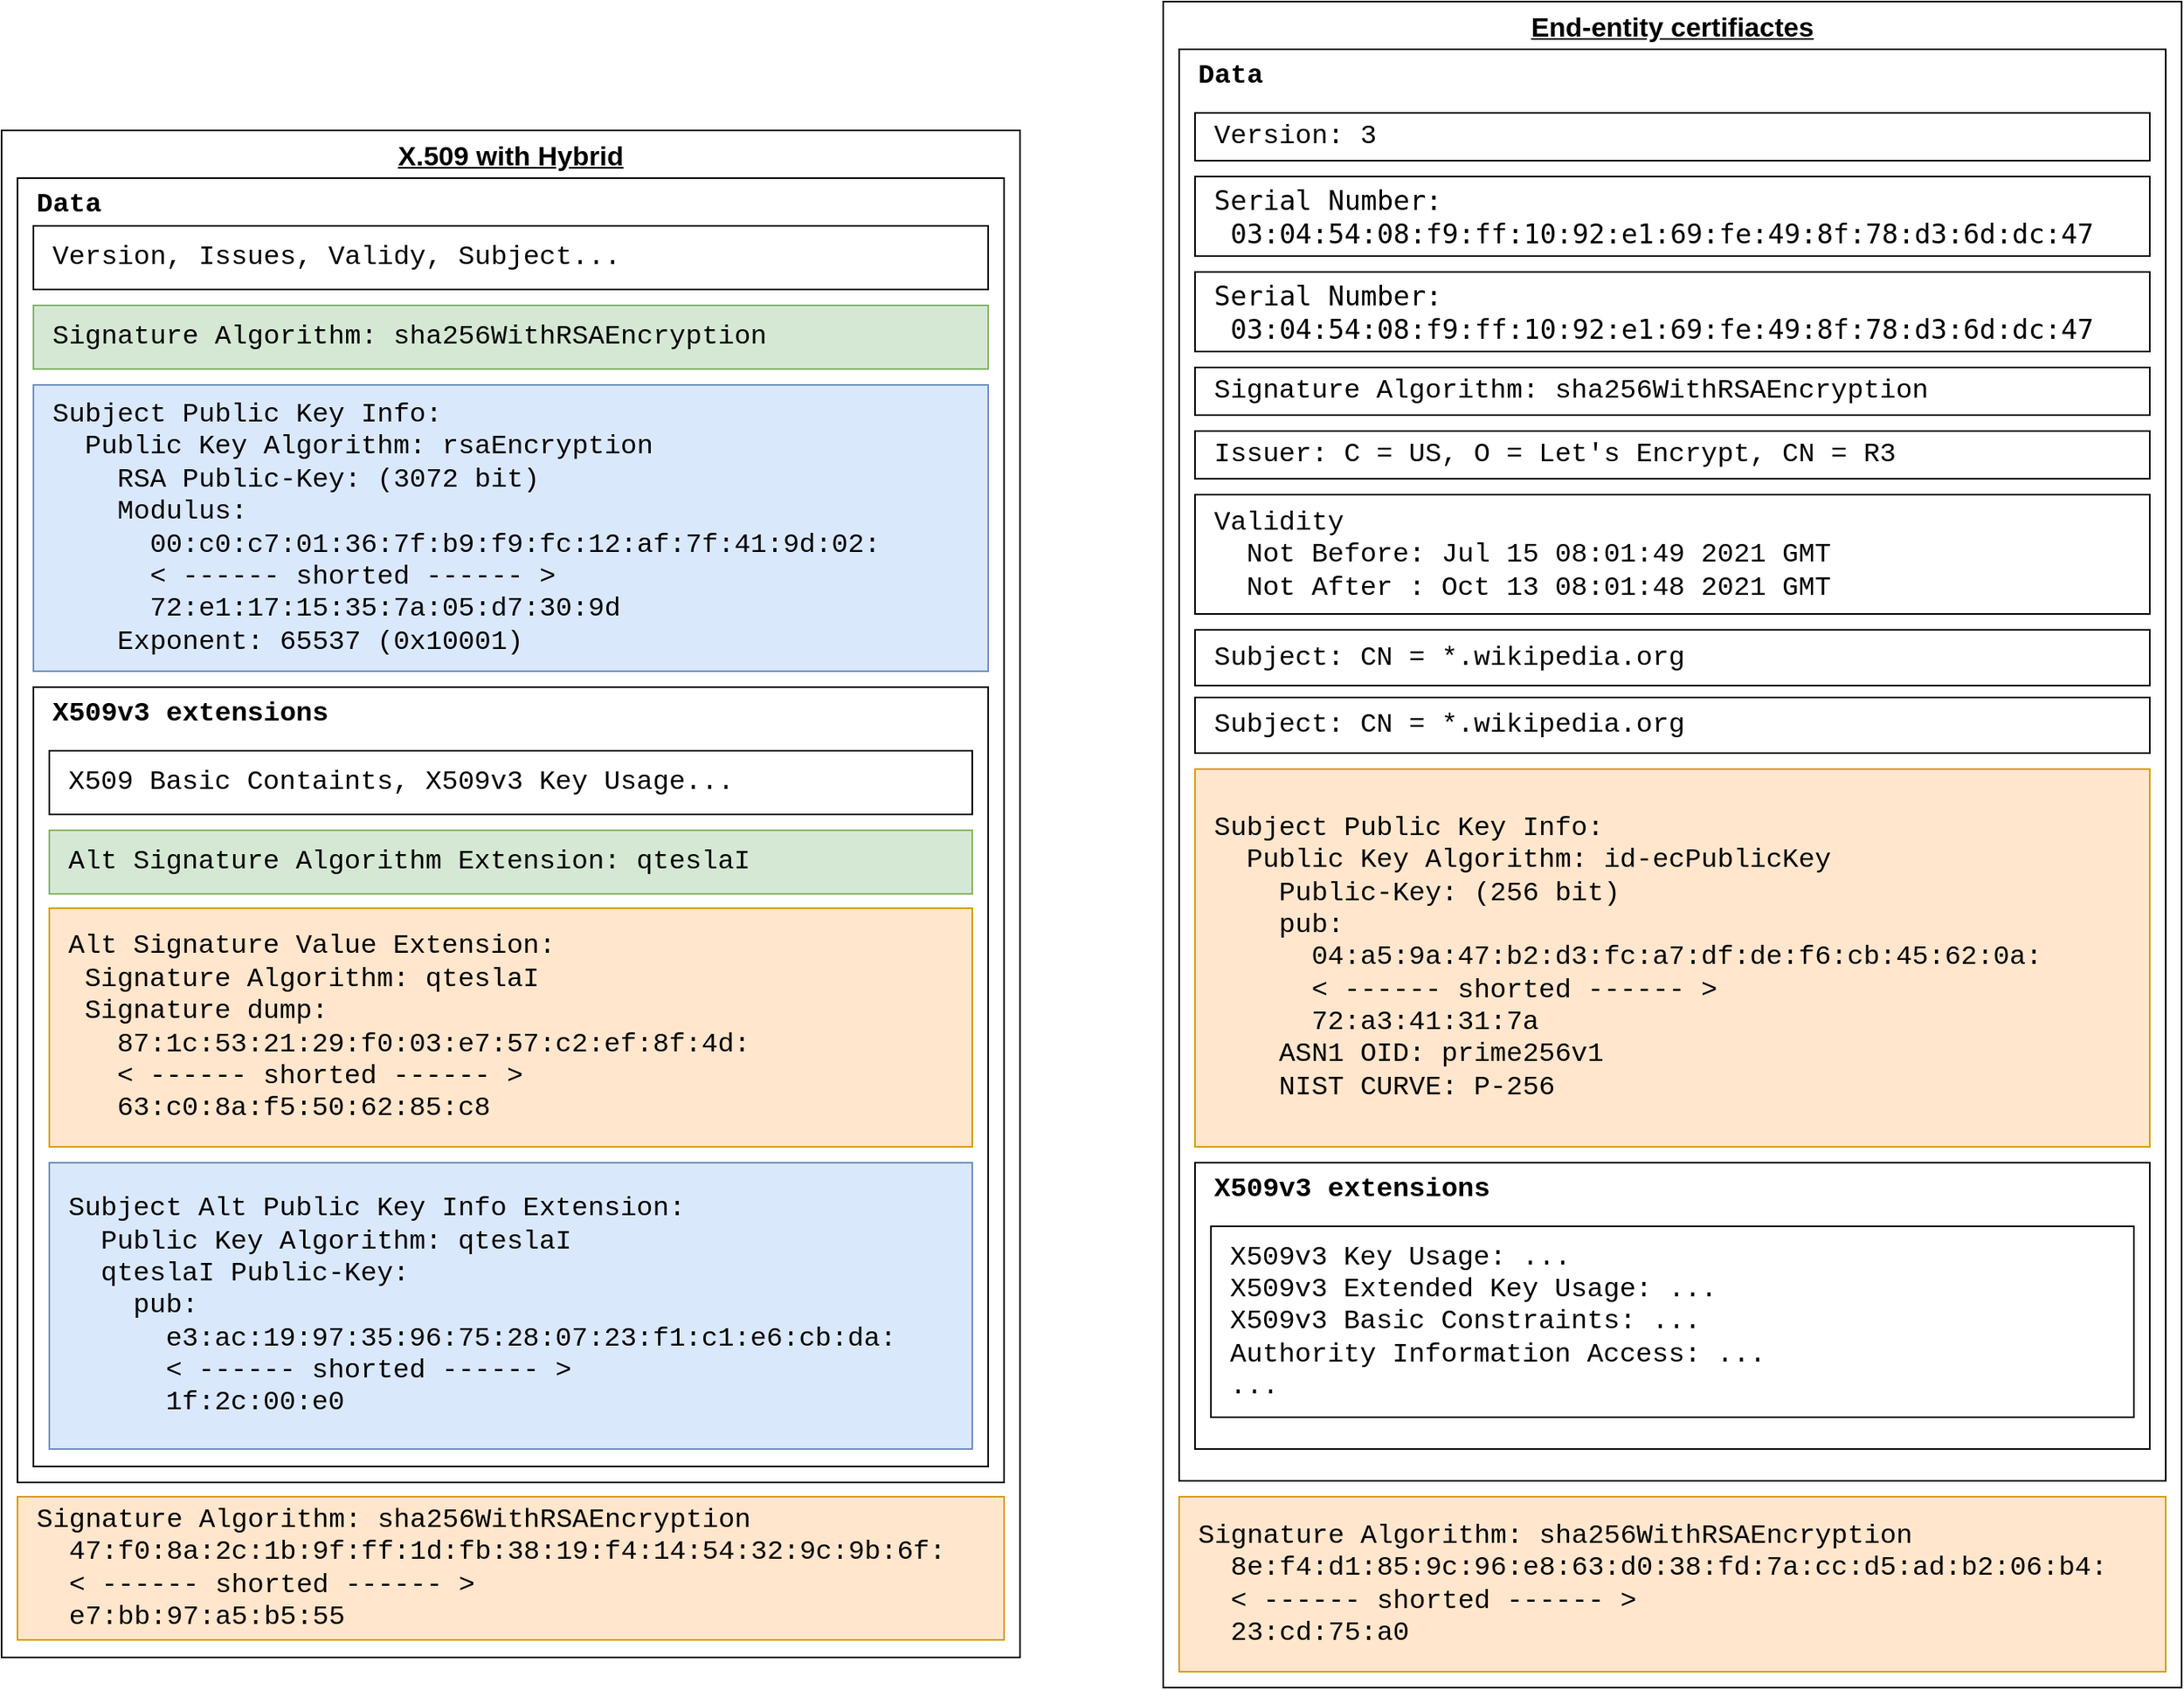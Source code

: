 <mxfile version="15.9.1" type="github">
  <diagram id="rRFUTKCY2RcfOUQnv4tR" name="Page-1">
    <mxGraphModel dx="1778" dy="988" grid="1" gridSize="10" guides="1" tooltips="1" connect="1" arrows="1" fold="1" page="1" pageScale="1" pageWidth="827" pageHeight="1169" math="0" shadow="0">
      <root>
        <mxCell id="0" />
        <mxCell id="1" parent="0" />
        <mxCell id="j4lKWAqUsnPBpEF1H8we-1" value="X.509 with Hybrid" style="rounded=0;whiteSpace=wrap;html=1;verticalAlign=top;fontSize=17;align=center;fontStyle=5" parent="1" vertex="1">
          <mxGeometry x="80" y="190" width="640" height="960" as="geometry" />
        </mxCell>
        <mxCell id="j4lKWAqUsnPBpEF1H8we-3" value="Data" style="rounded=0;whiteSpace=wrap;html=1;fontSize=17;verticalAlign=top;fontFamily=Courier New;align=left;spacingLeft=10;fontStyle=1" parent="1" vertex="1">
          <mxGeometry x="90" y="220" width="620" height="820" as="geometry" />
        </mxCell>
        <mxCell id="j4lKWAqUsnPBpEF1H8we-5" value="&lt;div style=&quot;font-size: 17px;&quot;&gt;&lt;font style=&quot;font-size: 17px;&quot;&gt;Version, Issues, Validy, Subject...&lt;br style=&quot;font-size: 17px;&quot;&gt;&lt;/font&gt;&lt;/div&gt;" style="rounded=0;whiteSpace=wrap;html=1;fontSize=17;fontFamily=Courier New;align=left;spacingLeft=10;" parent="1" vertex="1">
          <mxGeometry x="100" y="250" width="600" height="40" as="geometry" />
        </mxCell>
        <mxCell id="j4lKWAqUsnPBpEF1H8we-6" value="Subject Public Key Info:&lt;br&gt;&amp;nbsp; Public Key Algorithm: rsaEncryption&lt;br&gt;&amp;nbsp;&amp;nbsp;&amp;nbsp; RSA Public-Key: (3072 bit)&lt;br&gt;&amp;nbsp;&amp;nbsp;&amp;nbsp; Modulus:&lt;br&gt;&amp;nbsp;&amp;nbsp;&amp;nbsp;&amp;nbsp;&amp;nbsp; 00:c0:c7:01:36:7f:b9:f9:fc:12:af:7f:41:9d:02:&lt;br&gt;&amp;nbsp;&amp;nbsp;&amp;nbsp;&amp;nbsp;&amp;nbsp; &amp;lt; ------ shorted ------ &amp;gt;&lt;br&gt;&amp;nbsp;&amp;nbsp;&amp;nbsp;&amp;nbsp;&amp;nbsp; 72:e1:17:15:35:7a:05:d7:30:9d&lt;br&gt;&amp;nbsp;&amp;nbsp;&amp;nbsp; Exponent: 65537 (0x10001)" style="rounded=0;whiteSpace=wrap;html=1;fontSize=17;fontFamily=Courier New;align=left;spacingLeft=10;fillColor=#dae8fc;strokeColor=#6c8ebf;" parent="1" vertex="1">
          <mxGeometry x="100" y="350" width="600" height="180" as="geometry" />
        </mxCell>
        <mxCell id="j4lKWAqUsnPBpEF1H8we-7" value="&lt;div&gt;X509v3 extensions&lt;/div&gt;" style="rounded=0;whiteSpace=wrap;html=1;labelBackgroundColor=#FFFFFF;fontFamily=Courier New;fontSize=17;fontColor=default;verticalAlign=top;align=left;spacingLeft=10;fontStyle=1" parent="1" vertex="1">
          <mxGeometry x="100" y="540" width="600" height="490" as="geometry" />
        </mxCell>
        <mxCell id="j4lKWAqUsnPBpEF1H8we-8" value="X509 Basic Containts, X509v3 Key Usage..." style="rounded=0;whiteSpace=wrap;html=1;labelBackgroundColor=#FFFFFF;fontFamily=Courier New;fontSize=17;fontColor=default;align=left;spacingLeft=10;" parent="1" vertex="1">
          <mxGeometry x="110" y="580" width="580" height="40" as="geometry" />
        </mxCell>
        <mxCell id="j4lKWAqUsnPBpEF1H8we-9" value="Alt Signature Value Extension:&lt;br&gt;&amp;nbsp;Signature Algorithm: qteslaI&lt;br&gt;&amp;nbsp;Signature dump:&lt;br&gt;&amp;nbsp;&amp;nbsp; 87:1c:53:21:29:f0:03:e7:57:c2:ef:8f:4d:&lt;br&gt;&amp;nbsp;&amp;nbsp; &amp;lt; ------ shorted ------ &amp;gt;&lt;br&gt;&amp;nbsp;&amp;nbsp; 63:c0:8a:f5:50:62:85:c8" style="rounded=0;whiteSpace=wrap;html=1;labelBackgroundColor=none;fontFamily=Courier New;fontSize=17;align=left;spacingLeft=10;fillColor=#ffe6cc;strokeColor=#d79b00;" parent="1" vertex="1">
          <mxGeometry x="110" y="679" width="580" height="150" as="geometry" />
        </mxCell>
        <mxCell id="j4lKWAqUsnPBpEF1H8we-10" value="Subject Alt Public Key Info Extension:&lt;br&gt;&amp;nbsp; Public Key Algorithm: qteslaI&lt;br&gt;&amp;nbsp; qteslaI Public-Key:&lt;br&gt;&amp;nbsp;&amp;nbsp;&amp;nbsp; pub:&lt;br&gt;&amp;nbsp;&amp;nbsp;&amp;nbsp;&amp;nbsp;&amp;nbsp; e3:ac:19:97:35:96:75:28:07:23:f1:c1:e6:cb:da:&lt;br&gt;&amp;nbsp;&amp;nbsp;&amp;nbsp;&amp;nbsp;&amp;nbsp; &amp;lt; ------ shorted ------ &amp;gt;&lt;br&gt;&amp;nbsp;&amp;nbsp;&amp;nbsp;&amp;nbsp;&amp;nbsp; 1f:2c:00:e0" style="rounded=0;whiteSpace=wrap;html=1;labelBackgroundColor=none;fontFamily=Courier New;fontSize=17;align=left;fillColor=#dae8fc;strokeColor=#6c8ebf;spacingLeft=10;" parent="1" vertex="1">
          <mxGeometry x="110" y="839" width="580" height="180" as="geometry" />
        </mxCell>
        <mxCell id="j4lKWAqUsnPBpEF1H8we-4" value="Signature Algorithm: sha256WithRSAEncryption&lt;br&gt;&amp;nbsp; 47:f0:8a:2c:1b:9f:ff:1d:fb:38:19:f4:14:54:32:9c:9b:6f:&lt;br&gt;&amp;nbsp; &amp;lt; ------ shorted ------ &amp;gt;&lt;br&gt;&amp;nbsp; e7:bb:97:a5:b5:55" style="rounded=0;whiteSpace=wrap;html=1;fontSize=17;align=left;fontFamily=Courier New;spacingLeft=10;labelBackgroundColor=none;fillColor=#ffe6cc;strokeColor=#d79b00;" parent="1" vertex="1">
          <mxGeometry x="90" y="1049" width="620" height="90" as="geometry" />
        </mxCell>
        <mxCell id="TsNz1mi7P88TWdjFuRUm-15" value="End-entity certifiactes" style="rounded=0;whiteSpace=wrap;html=1;verticalAlign=top;fontSize=17;align=center;fontStyle=5" vertex="1" parent="1">
          <mxGeometry x="810" y="109" width="640" height="1060" as="geometry" />
        </mxCell>
        <mxCell id="TsNz1mi7P88TWdjFuRUm-16" value="Data" style="rounded=0;whiteSpace=wrap;html=1;fontSize=17;verticalAlign=top;fontFamily=Courier New;align=left;spacingLeft=10;fontStyle=1" vertex="1" parent="1">
          <mxGeometry x="820" y="139" width="620" height="900" as="geometry" />
        </mxCell>
        <mxCell id="TsNz1mi7P88TWdjFuRUm-17" value="&lt;div&gt;Version: 3&lt;/div&gt;" style="rounded=0;whiteSpace=wrap;html=1;fontSize=17;fontFamily=Courier New;align=left;spacingLeft=10;" vertex="1" parent="1">
          <mxGeometry x="830" y="179" width="600" height="30" as="geometry" />
        </mxCell>
        <mxCell id="TsNz1mi7P88TWdjFuRUm-18" value="&lt;pre&gt;Serial Number:&lt;br&gt; 03:04:54:08:f9:ff:10:92:e1:69:fe:49:8f:78:d3:6d:dc:47&lt;/pre&gt;" style="rounded=0;whiteSpace=wrap;html=1;fontSize=17;fontFamily=Courier New;align=left;spacingLeft=10;" vertex="1" parent="1">
          <mxGeometry x="830" y="219" width="600" height="50" as="geometry" />
        </mxCell>
        <mxCell id="TsNz1mi7P88TWdjFuRUm-19" value="&lt;pre&gt;Serial Number:&lt;br&gt; 03:04:54:08:f9:ff:10:92:e1:69:fe:49:8f:78:d3:6d:dc:47&lt;/pre&gt;" style="rounded=0;whiteSpace=wrap;html=1;fontSize=17;fontFamily=Courier New;align=left;spacingLeft=10;" vertex="1" parent="1">
          <mxGeometry x="830" y="279" width="600" height="50" as="geometry" />
        </mxCell>
        <mxCell id="TsNz1mi7P88TWdjFuRUm-20" value="Signature Algorithm: sha256WithRSAEncryption" style="rounded=0;whiteSpace=wrap;html=1;fontSize=17;fontFamily=Courier New;align=left;spacingLeft=10;" vertex="1" parent="1">
          <mxGeometry x="830" y="339" width="600" height="30" as="geometry" />
        </mxCell>
        <mxCell id="TsNz1mi7P88TWdjFuRUm-21" value="Issuer: C = US, O = Let&#39;s Encrypt, CN = R3" style="rounded=0;whiteSpace=wrap;html=1;fontSize=17;fontFamily=Courier New;align=left;spacingLeft=10;" vertex="1" parent="1">
          <mxGeometry x="830" y="379" width="600" height="30" as="geometry" />
        </mxCell>
        <mxCell id="TsNz1mi7P88TWdjFuRUm-22" value="Validity&lt;br&gt;&amp;nbsp; Not Before: Jul 15 08:01:49 2021 GMT&lt;br&gt;&amp;nbsp; Not After : Oct 13 08:01:48 2021 GMT" style="rounded=0;whiteSpace=wrap;html=1;fontSize=17;fontFamily=Courier New;align=left;spacingLeft=10;" vertex="1" parent="1">
          <mxGeometry x="830" y="419" width="600" height="75" as="geometry" />
        </mxCell>
        <mxCell id="TsNz1mi7P88TWdjFuRUm-23" value="Subject: CN = *.wikipedia.org" style="rounded=0;whiteSpace=wrap;html=1;fontSize=17;fontFamily=Courier New;align=left;spacingLeft=10;" vertex="1" parent="1">
          <mxGeometry x="830" y="504" width="600" height="35" as="geometry" />
        </mxCell>
        <mxCell id="TsNz1mi7P88TWdjFuRUm-24" value="Subject: CN = *.wikipedia.org" style="rounded=0;whiteSpace=wrap;html=1;fontSize=17;fontFamily=Courier New;align=left;spacingLeft=10;" vertex="1" parent="1">
          <mxGeometry x="830" y="546.5" width="600" height="35" as="geometry" />
        </mxCell>
        <mxCell id="TsNz1mi7P88TWdjFuRUm-25" value="Subject Public Key Info:&lt;br&gt;&amp;nbsp; Public Key Algorithm: id-ecPublicKey&lt;br&gt;&amp;nbsp;&amp;nbsp; &amp;nbsp;Public-Key: (256 bit)&lt;br&gt;&amp;nbsp;&amp;nbsp; &amp;nbsp;pub:&lt;br&gt;&amp;nbsp;&amp;nbsp; &amp;nbsp;&amp;nbsp; 04:a5:9a:47:b2:d3:fc:a7:df:de:f6:cb:45:62:0a:&lt;br&gt;&lt;div&gt;&amp;nbsp;&amp;nbsp;&amp;nbsp;&amp;nbsp;&amp;nbsp; &amp;lt; ------ shorted ------ &amp;gt;&lt;/div&gt;&lt;div&gt;&amp;nbsp;&amp;nbsp; &amp;nbsp;&amp;nbsp; 72:a3:41:31:7a&lt;/div&gt;&amp;nbsp;&amp;nbsp; &amp;nbsp;ASN1 OID: prime256v1&lt;br&gt;&amp;nbsp;&amp;nbsp; &amp;nbsp;NIST CURVE: P-256" style="rounded=0;whiteSpace=wrap;html=1;fontSize=17;fontFamily=Courier New;align=left;spacingLeft=10;fillColor=#ffe6cc;strokeColor=#d79b00;" vertex="1" parent="1">
          <mxGeometry x="830" y="591.5" width="600" height="237.5" as="geometry" />
        </mxCell>
        <mxCell id="TsNz1mi7P88TWdjFuRUm-26" value="&lt;div&gt;X509v3 extensions&lt;/div&gt;" style="rounded=0;whiteSpace=wrap;html=1;labelBackgroundColor=#FFFFFF;fontFamily=Courier New;fontSize=17;fontColor=default;verticalAlign=top;align=left;spacingLeft=10;fontStyle=1" vertex="1" parent="1">
          <mxGeometry x="830" y="839" width="600" height="180" as="geometry" />
        </mxCell>
        <mxCell id="TsNz1mi7P88TWdjFuRUm-27" value="&lt;div&gt;X509v3 Key Usage: ...&lt;/div&gt;&lt;div&gt;X509v3 Extended Key Usage: ...&lt;br&gt;&lt;/div&gt;&lt;div&gt; X509v3 Basic Constraints: ...&lt;/div&gt;&lt;div&gt;Authority Information Access: ...&lt;br&gt;&lt;/div&gt;&lt;div&gt;...&lt;br&gt;&lt;/div&gt;" style="rounded=0;whiteSpace=wrap;html=1;fontSize=17;fontFamily=Courier New;align=left;spacingLeft=10;" vertex="1" parent="1">
          <mxGeometry x="840" y="879" width="580" height="120" as="geometry" />
        </mxCell>
        <mxCell id="TsNz1mi7P88TWdjFuRUm-28" value="Signature Algorithm: sha256WithRSAEncryption&lt;br&gt;&amp;nbsp; 8e:f4:d1:85:9c:96:e8:63:d0:38:fd:7a:cc:d5:ad:b2:06:b4:&lt;br&gt;&amp;nbsp; &amp;lt; ------ shorted ------ &amp;gt;&lt;br&gt;&amp;nbsp; 23:cd:75:a0" style="rounded=0;whiteSpace=wrap;html=1;fontSize=17;fontFamily=Courier New;align=left;spacingLeft=10;fillColor=#ffe6cc;strokeColor=#d79b00;" vertex="1" parent="1">
          <mxGeometry x="820" y="1049" width="620" height="110" as="geometry" />
        </mxCell>
        <mxCell id="TsNz1mi7P88TWdjFuRUm-29" value="Signature Algorithm: sha256WithRSAEncryption" style="rounded=0;whiteSpace=wrap;html=1;fontSize=17;fontFamily=Courier New;align=left;spacingLeft=10;fillColor=#d5e8d4;strokeColor=#82b366;" vertex="1" parent="1">
          <mxGeometry x="100" y="300" width="600" height="40" as="geometry" />
        </mxCell>
        <mxCell id="TsNz1mi7P88TWdjFuRUm-31" value="Alt Signature Algorithm Extension: qteslaI " style="rounded=0;whiteSpace=wrap;html=1;fontSize=17;fontFamily=Courier New;align=left;spacingLeft=10;fillColor=#d5e8d4;strokeColor=#82b366;" vertex="1" parent="1">
          <mxGeometry x="110" y="630" width="580" height="40" as="geometry" />
        </mxCell>
      </root>
    </mxGraphModel>
  </diagram>
</mxfile>
